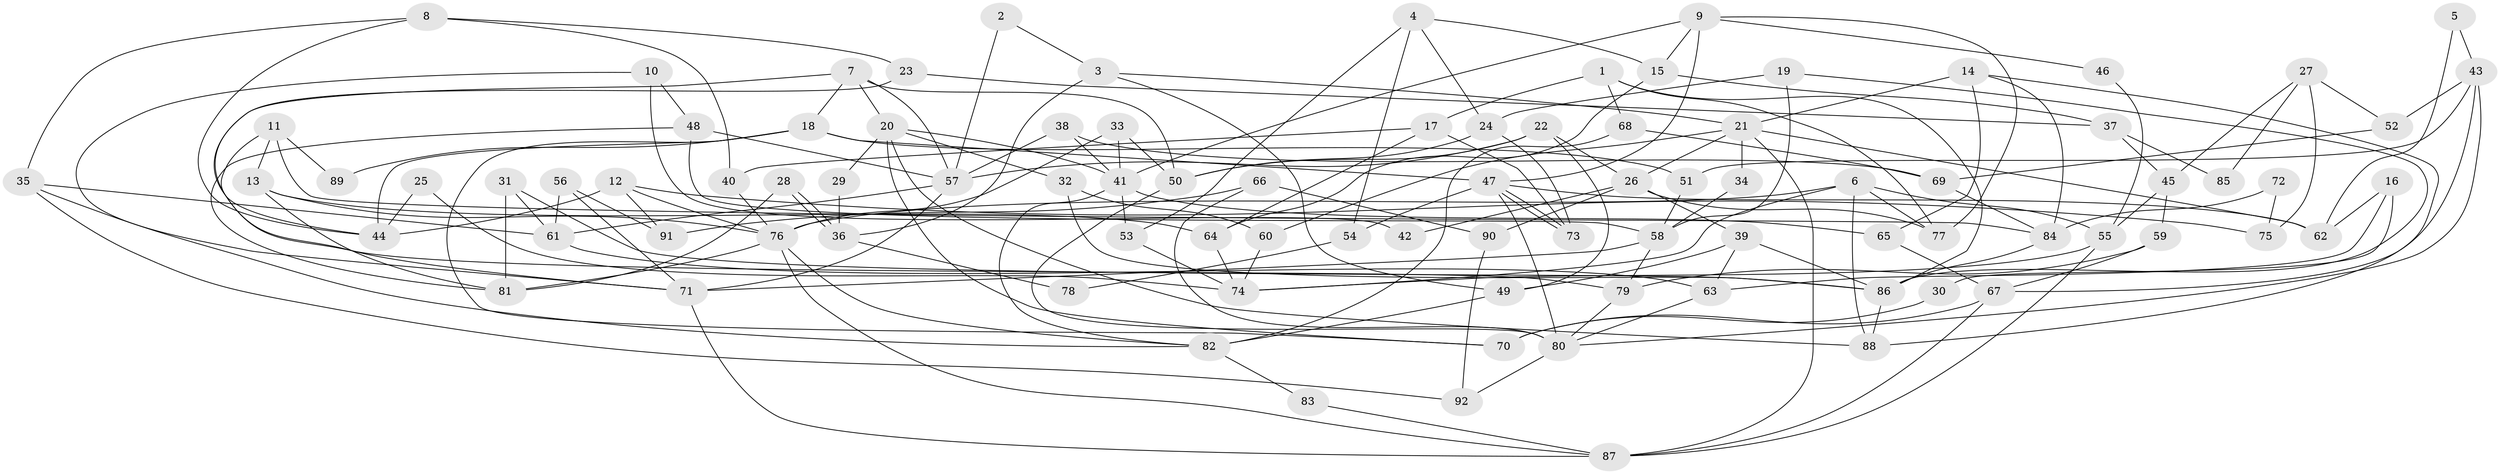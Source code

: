 // Generated by graph-tools (version 1.1) at 2025/15/03/09/25 04:15:10]
// undirected, 92 vertices, 184 edges
graph export_dot {
graph [start="1"]
  node [color=gray90,style=filled];
  1;
  2;
  3;
  4;
  5;
  6;
  7;
  8;
  9;
  10;
  11;
  12;
  13;
  14;
  15;
  16;
  17;
  18;
  19;
  20;
  21;
  22;
  23;
  24;
  25;
  26;
  27;
  28;
  29;
  30;
  31;
  32;
  33;
  34;
  35;
  36;
  37;
  38;
  39;
  40;
  41;
  42;
  43;
  44;
  45;
  46;
  47;
  48;
  49;
  50;
  51;
  52;
  53;
  54;
  55;
  56;
  57;
  58;
  59;
  60;
  61;
  62;
  63;
  64;
  65;
  66;
  67;
  68;
  69;
  70;
  71;
  72;
  73;
  74;
  75;
  76;
  77;
  78;
  79;
  80;
  81;
  82;
  83;
  84;
  85;
  86;
  87;
  88;
  89;
  90;
  91;
  92;
  1 -- 86;
  1 -- 77;
  1 -- 17;
  1 -- 68;
  2 -- 57;
  2 -- 3;
  3 -- 49;
  3 -- 21;
  3 -- 36;
  4 -- 15;
  4 -- 24;
  4 -- 53;
  4 -- 54;
  5 -- 62;
  5 -- 43;
  6 -- 76;
  6 -- 88;
  6 -- 55;
  6 -- 74;
  6 -- 77;
  7 -- 50;
  7 -- 18;
  7 -- 20;
  7 -- 44;
  7 -- 57;
  8 -- 40;
  8 -- 44;
  8 -- 23;
  8 -- 35;
  9 -- 47;
  9 -- 41;
  9 -- 15;
  9 -- 46;
  9 -- 77;
  10 -- 48;
  10 -- 71;
  10 -- 42;
  11 -- 71;
  11 -- 13;
  11 -- 84;
  11 -- 89;
  12 -- 76;
  12 -- 91;
  12 -- 44;
  12 -- 75;
  13 -- 81;
  13 -- 76;
  13 -- 64;
  14 -- 21;
  14 -- 88;
  14 -- 65;
  14 -- 84;
  15 -- 64;
  15 -- 37;
  16 -- 63;
  16 -- 62;
  16 -- 30;
  17 -- 64;
  17 -- 40;
  17 -- 73;
  18 -- 44;
  18 -- 47;
  18 -- 51;
  18 -- 70;
  18 -- 89;
  19 -- 86;
  19 -- 58;
  19 -- 24;
  20 -- 41;
  20 -- 29;
  20 -- 32;
  20 -- 70;
  20 -- 88;
  21 -- 60;
  21 -- 87;
  21 -- 26;
  21 -- 34;
  21 -- 62;
  22 -- 57;
  22 -- 26;
  22 -- 49;
  22 -- 50;
  23 -- 37;
  23 -- 79;
  24 -- 73;
  24 -- 50;
  25 -- 44;
  25 -- 74;
  26 -- 77;
  26 -- 39;
  26 -- 42;
  26 -- 90;
  27 -- 52;
  27 -- 45;
  27 -- 75;
  27 -- 85;
  28 -- 81;
  28 -- 36;
  28 -- 36;
  29 -- 36;
  30 -- 70;
  31 -- 86;
  31 -- 61;
  31 -- 81;
  32 -- 86;
  32 -- 60;
  33 -- 50;
  33 -- 41;
  33 -- 76;
  34 -- 58;
  35 -- 82;
  35 -- 61;
  35 -- 92;
  36 -- 78;
  37 -- 45;
  37 -- 85;
  38 -- 69;
  38 -- 41;
  38 -- 57;
  39 -- 63;
  39 -- 49;
  39 -- 86;
  40 -- 76;
  41 -- 82;
  41 -- 65;
  41 -- 53;
  43 -- 67;
  43 -- 51;
  43 -- 52;
  43 -- 80;
  45 -- 59;
  45 -- 55;
  46 -- 55;
  47 -- 73;
  47 -- 73;
  47 -- 80;
  47 -- 54;
  47 -- 62;
  48 -- 57;
  48 -- 58;
  48 -- 81;
  49 -- 82;
  50 -- 80;
  51 -- 58;
  52 -- 69;
  53 -- 74;
  54 -- 78;
  55 -- 74;
  55 -- 87;
  56 -- 71;
  56 -- 61;
  56 -- 91;
  57 -- 61;
  57 -- 71;
  58 -- 79;
  58 -- 71;
  59 -- 67;
  59 -- 79;
  60 -- 74;
  61 -- 63;
  63 -- 80;
  64 -- 74;
  65 -- 67;
  66 -- 80;
  66 -- 90;
  66 -- 91;
  67 -- 87;
  67 -- 70;
  68 -- 82;
  68 -- 69;
  69 -- 84;
  71 -- 87;
  72 -- 75;
  72 -- 84;
  76 -- 81;
  76 -- 82;
  76 -- 87;
  79 -- 80;
  80 -- 92;
  82 -- 83;
  83 -- 87;
  84 -- 86;
  86 -- 88;
  90 -- 92;
}
